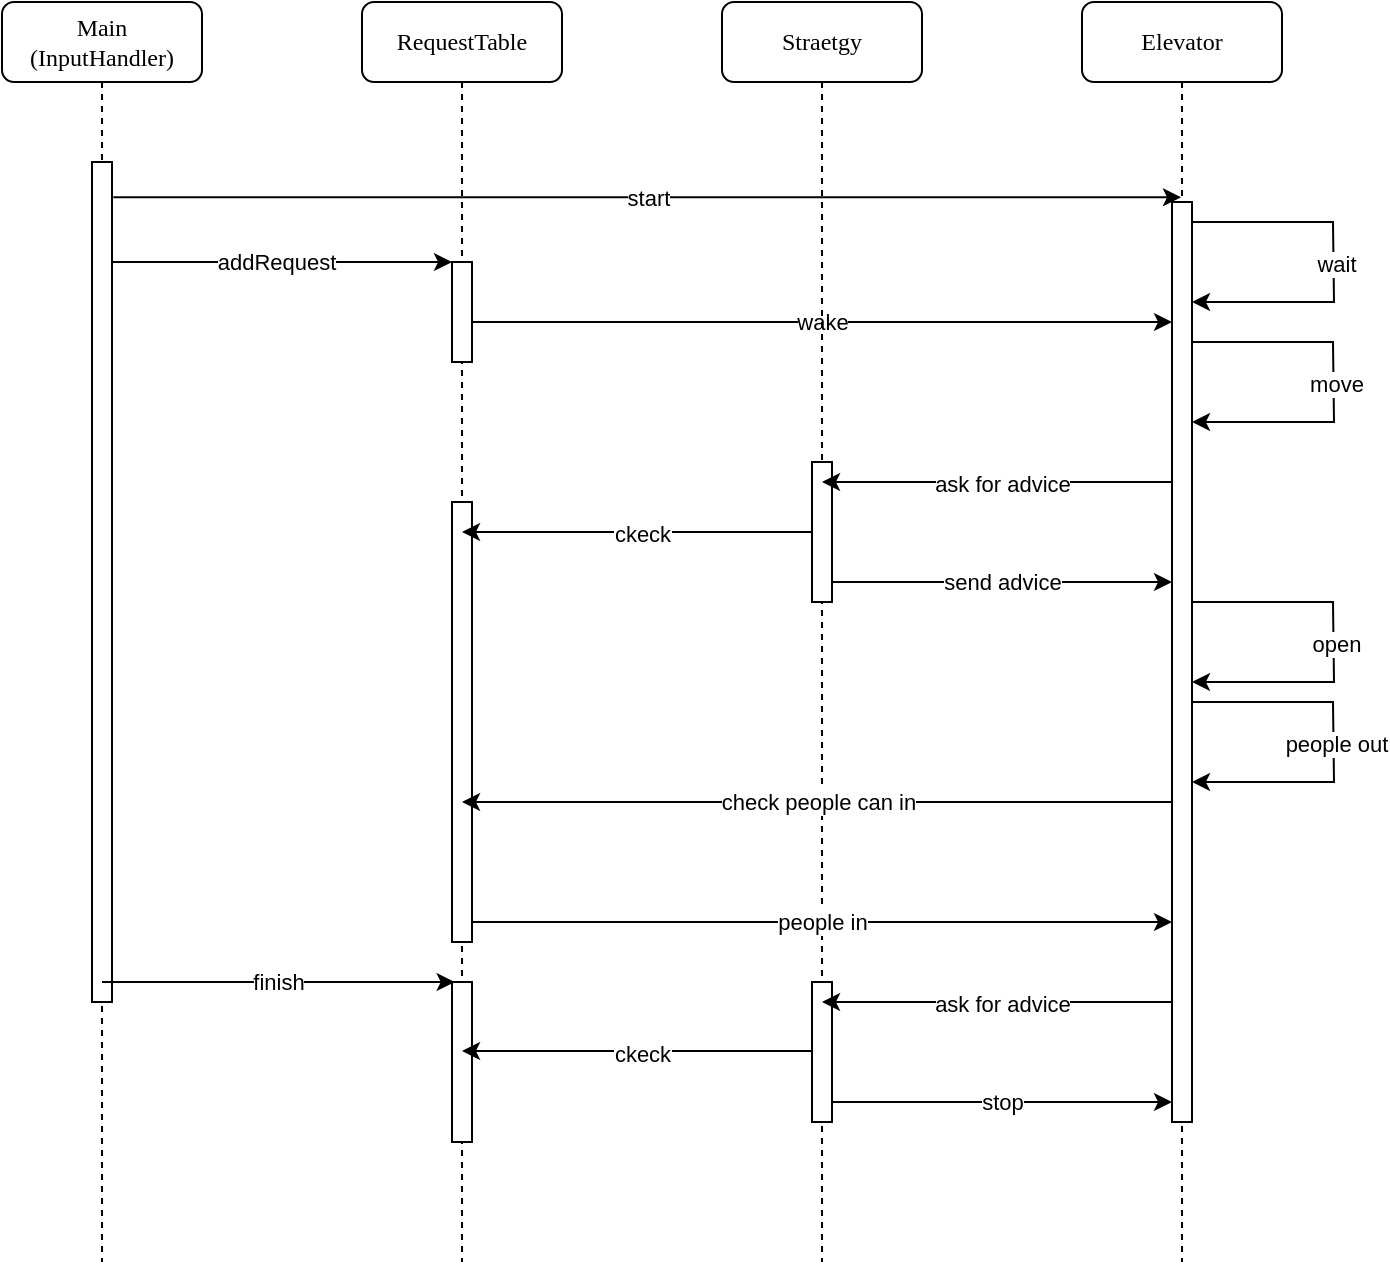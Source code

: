 <mxfile version="21.6.5" type="device">
  <diagram name="Page-1" id="13e1069c-82ec-6db2-03f1-153e76fe0fe0">
    <mxGraphModel dx="1461" dy="871" grid="1" gridSize="10" guides="1" tooltips="1" connect="1" arrows="1" fold="1" page="1" pageScale="1" pageWidth="1100" pageHeight="850" background="none" math="0" shadow="0">
      <root>
        <mxCell id="0" />
        <mxCell id="1" parent="0" />
        <mxCell id="7baba1c4bc27f4b0-2" value="RequestTable" style="shape=umlLifeline;perimeter=lifelinePerimeter;whiteSpace=wrap;html=1;container=1;collapsible=0;recursiveResize=0;outlineConnect=0;rounded=1;shadow=0;comic=0;labelBackgroundColor=none;strokeWidth=1;fontFamily=Verdana;fontSize=12;align=center;" parent="1" vertex="1">
          <mxGeometry x="280" y="80" width="100" height="630" as="geometry" />
        </mxCell>
        <mxCell id="H6w0YPkPLLcFrznPeQvM-8" value="" style="html=1;points=[];perimeter=orthogonalPerimeter;outlineConnect=0;targetShapes=umlLifeline;portConstraint=eastwest;newEdgeStyle={&quot;edgeStyle&quot;:&quot;elbowEdgeStyle&quot;,&quot;elbow&quot;:&quot;vertical&quot;,&quot;curved&quot;:0,&quot;rounded&quot;:0};" vertex="1" parent="7baba1c4bc27f4b0-2">
          <mxGeometry x="45" y="130" width="10" height="50" as="geometry" />
        </mxCell>
        <mxCell id="H6w0YPkPLLcFrznPeQvM-18" value="" style="endArrow=classic;html=1;rounded=0;" edge="1" parent="7baba1c4bc27f4b0-2" target="H6w0YPkPLLcFrznPeQvM-1">
          <mxGeometry relative="1" as="geometry">
            <mxPoint x="55" y="160" as="sourcePoint" />
            <mxPoint x="155" y="160" as="targetPoint" />
          </mxGeometry>
        </mxCell>
        <mxCell id="H6w0YPkPLLcFrznPeQvM-19" value="wake" style="edgeLabel;resizable=0;html=1;align=center;verticalAlign=middle;" connectable="0" vertex="1" parent="H6w0YPkPLLcFrznPeQvM-18">
          <mxGeometry relative="1" as="geometry" />
        </mxCell>
        <mxCell id="H6w0YPkPLLcFrznPeQvM-37" value="" style="html=1;points=[];perimeter=orthogonalPerimeter;outlineConnect=0;targetShapes=umlLifeline;portConstraint=eastwest;newEdgeStyle={&quot;edgeStyle&quot;:&quot;elbowEdgeStyle&quot;,&quot;elbow&quot;:&quot;vertical&quot;,&quot;curved&quot;:0,&quot;rounded&quot;:0};" vertex="1" parent="7baba1c4bc27f4b0-2">
          <mxGeometry x="45" y="250" width="10" height="220" as="geometry" />
        </mxCell>
        <mxCell id="H6w0YPkPLLcFrznPeQvM-63" value="" style="html=1;points=[];perimeter=orthogonalPerimeter;outlineConnect=0;targetShapes=umlLifeline;portConstraint=eastwest;newEdgeStyle={&quot;edgeStyle&quot;:&quot;elbowEdgeStyle&quot;,&quot;elbow&quot;:&quot;vertical&quot;,&quot;curved&quot;:0,&quot;rounded&quot;:0};" vertex="1" parent="7baba1c4bc27f4b0-2">
          <mxGeometry x="45" y="490" width="10" height="80" as="geometry" />
        </mxCell>
        <mxCell id="H6w0YPkPLLcFrznPeQvM-10" value="" style="endArrow=classic;html=1;rounded=0;exitX=0.867;exitY=0.119;exitDx=0;exitDy=0;exitPerimeter=0;" edge="1" parent="7baba1c4bc27f4b0-2">
          <mxGeometry relative="1" as="geometry">
            <mxPoint x="-131.33" y="130.0" as="sourcePoint" />
            <mxPoint x="45" y="130.02" as="targetPoint" />
          </mxGeometry>
        </mxCell>
        <mxCell id="H6w0YPkPLLcFrznPeQvM-11" value="addRequest" style="edgeLabel;resizable=0;html=1;align=center;verticalAlign=middle;" connectable="0" vertex="1" parent="H6w0YPkPLLcFrznPeQvM-10">
          <mxGeometry relative="1" as="geometry" />
        </mxCell>
        <mxCell id="7baba1c4bc27f4b0-3" value="Straetgy" style="shape=umlLifeline;perimeter=lifelinePerimeter;whiteSpace=wrap;html=1;container=1;collapsible=0;recursiveResize=0;outlineConnect=0;rounded=1;shadow=0;comic=0;labelBackgroundColor=none;strokeWidth=1;fontFamily=Verdana;fontSize=12;align=center;" parent="1" vertex="1">
          <mxGeometry x="460" y="80" width="100" height="630" as="geometry" />
        </mxCell>
        <mxCell id="H6w0YPkPLLcFrznPeQvM-24" value="" style="html=1;points=[];perimeter=orthogonalPerimeter;outlineConnect=0;targetShapes=umlLifeline;portConstraint=eastwest;newEdgeStyle={&quot;edgeStyle&quot;:&quot;elbowEdgeStyle&quot;,&quot;elbow&quot;:&quot;vertical&quot;,&quot;curved&quot;:0,&quot;rounded&quot;:0};" vertex="1" parent="7baba1c4bc27f4b0-3">
          <mxGeometry x="45" y="230" width="10" height="70" as="geometry" />
        </mxCell>
        <mxCell id="H6w0YPkPLLcFrznPeQvM-72" value="" style="endArrow=classic;html=1;rounded=0;" edge="1" parent="7baba1c4bc27f4b0-3">
          <mxGeometry relative="1" as="geometry">
            <mxPoint x="55" y="550" as="sourcePoint" />
            <mxPoint x="225" y="550" as="targetPoint" />
          </mxGeometry>
        </mxCell>
        <mxCell id="H6w0YPkPLLcFrznPeQvM-73" value="stop" style="edgeLabel;resizable=0;html=1;align=center;verticalAlign=middle;" connectable="0" vertex="1" parent="H6w0YPkPLLcFrznPeQvM-72">
          <mxGeometry relative="1" as="geometry" />
        </mxCell>
        <mxCell id="H6w0YPkPLLcFrznPeQvM-74" value="" style="html=1;points=[];perimeter=orthogonalPerimeter;outlineConnect=0;targetShapes=umlLifeline;portConstraint=eastwest;newEdgeStyle={&quot;edgeStyle&quot;:&quot;elbowEdgeStyle&quot;,&quot;elbow&quot;:&quot;vertical&quot;,&quot;curved&quot;:0,&quot;rounded&quot;:0};" vertex="1" parent="7baba1c4bc27f4b0-3">
          <mxGeometry x="45" y="490" width="10" height="70" as="geometry" />
        </mxCell>
        <mxCell id="H6w0YPkPLLcFrznPeQvM-77" style="edgeStyle=elbowEdgeStyle;rounded=0;orthogonalLoop=1;jettySize=auto;html=1;elbow=vertical;curved=0;" edge="1" parent="7baba1c4bc27f4b0-3">
          <mxGeometry relative="1" as="geometry">
            <mxPoint x="45" y="524.5" as="sourcePoint" />
            <mxPoint x="-130" y="524.5" as="targetPoint" />
          </mxGeometry>
        </mxCell>
        <mxCell id="H6w0YPkPLLcFrznPeQvM-78" value="ckeck" style="edgeLabel;html=1;align=center;verticalAlign=middle;resizable=0;points=[];" vertex="1" connectable="0" parent="H6w0YPkPLLcFrznPeQvM-77">
          <mxGeometry x="-0.028" y="1" relative="1" as="geometry">
            <mxPoint as="offset" />
          </mxGeometry>
        </mxCell>
        <mxCell id="7baba1c4bc27f4b0-4" value="Elevator" style="shape=umlLifeline;perimeter=lifelinePerimeter;whiteSpace=wrap;html=1;container=1;collapsible=0;recursiveResize=0;outlineConnect=0;rounded=1;shadow=0;comic=0;labelBackgroundColor=none;strokeWidth=1;fontFamily=Verdana;fontSize=12;align=center;" parent="1" vertex="1">
          <mxGeometry x="640" y="80" width="100" height="630" as="geometry" />
        </mxCell>
        <mxCell id="H6w0YPkPLLcFrznPeQvM-1" value="" style="html=1;points=[];perimeter=orthogonalPerimeter;outlineConnect=0;targetShapes=umlLifeline;portConstraint=eastwest;newEdgeStyle={&quot;edgeStyle&quot;:&quot;elbowEdgeStyle&quot;,&quot;elbow&quot;:&quot;vertical&quot;,&quot;curved&quot;:0,&quot;rounded&quot;:0};" vertex="1" parent="7baba1c4bc27f4b0-4">
          <mxGeometry x="45" y="100" width="10" height="460" as="geometry" />
        </mxCell>
        <mxCell id="H6w0YPkPLLcFrznPeQvM-26" value="" style="endArrow=classic;html=1;rounded=0;" edge="1" parent="7baba1c4bc27f4b0-4">
          <mxGeometry relative="1" as="geometry">
            <mxPoint x="45" y="240" as="sourcePoint" />
            <mxPoint x="-130" y="240" as="targetPoint" />
          </mxGeometry>
        </mxCell>
        <mxCell id="H6w0YPkPLLcFrznPeQvM-28" value="ask for advice" style="edgeLabel;html=1;align=center;verticalAlign=middle;resizable=0;points=[];" vertex="1" connectable="0" parent="H6w0YPkPLLcFrznPeQvM-26">
          <mxGeometry x="-0.025" y="1" relative="1" as="geometry">
            <mxPoint as="offset" />
          </mxGeometry>
        </mxCell>
        <mxCell id="H6w0YPkPLLcFrznPeQvM-31" value="" style="endArrow=classic;html=1;rounded=0;" edge="1" parent="7baba1c4bc27f4b0-4" source="H6w0YPkPLLcFrznPeQvM-24">
          <mxGeometry relative="1" as="geometry">
            <mxPoint x="-120" y="290" as="sourcePoint" />
            <mxPoint x="45" y="290" as="targetPoint" />
          </mxGeometry>
        </mxCell>
        <mxCell id="H6w0YPkPLLcFrznPeQvM-32" value="send advice" style="edgeLabel;resizable=0;html=1;align=center;verticalAlign=middle;" connectable="0" vertex="1" parent="H6w0YPkPLLcFrznPeQvM-31">
          <mxGeometry relative="1" as="geometry" />
        </mxCell>
        <mxCell id="H6w0YPkPLLcFrznPeQvM-35" value="" style="endArrow=classic;html=1;rounded=0;exitX=0.5;exitY=0.174;exitDx=0;exitDy=0;exitPerimeter=0;" edge="1" parent="7baba1c4bc27f4b0-4">
          <mxGeometry width="50" height="50" relative="1" as="geometry">
            <mxPoint x="55.5" y="300.04" as="sourcePoint" />
            <mxPoint x="55" y="340" as="targetPoint" />
            <Array as="points">
              <mxPoint x="125.5" y="300" />
              <mxPoint x="126" y="340" />
            </Array>
          </mxGeometry>
        </mxCell>
        <mxCell id="H6w0YPkPLLcFrznPeQvM-36" value="open" style="edgeLabel;html=1;align=center;verticalAlign=middle;resizable=0;points=[];" vertex="1" connectable="0" parent="H6w0YPkPLLcFrznPeQvM-35">
          <mxGeometry x="0.002" y="1" relative="1" as="geometry">
            <mxPoint as="offset" />
          </mxGeometry>
        </mxCell>
        <mxCell id="H6w0YPkPLLcFrznPeQvM-40" value="" style="endArrow=classic;html=1;rounded=0;exitX=0.5;exitY=0.174;exitDx=0;exitDy=0;exitPerimeter=0;" edge="1" parent="7baba1c4bc27f4b0-4">
          <mxGeometry width="50" height="50" relative="1" as="geometry">
            <mxPoint x="55.5" y="350.04" as="sourcePoint" />
            <mxPoint x="55" y="390" as="targetPoint" />
            <Array as="points">
              <mxPoint x="125.5" y="350" />
              <mxPoint x="126" y="390" />
            </Array>
          </mxGeometry>
        </mxCell>
        <mxCell id="H6w0YPkPLLcFrznPeQvM-41" value="people out" style="edgeLabel;html=1;align=center;verticalAlign=middle;resizable=0;points=[];" vertex="1" connectable="0" parent="H6w0YPkPLLcFrznPeQvM-40">
          <mxGeometry x="0.002" y="1" relative="1" as="geometry">
            <mxPoint as="offset" />
          </mxGeometry>
        </mxCell>
        <mxCell id="H6w0YPkPLLcFrznPeQvM-42" value="" style="endArrow=classic;html=1;rounded=0;" edge="1" parent="7baba1c4bc27f4b0-4" target="7baba1c4bc27f4b0-2">
          <mxGeometry relative="1" as="geometry">
            <mxPoint x="45" y="400" as="sourcePoint" />
            <mxPoint x="-45" y="400" as="targetPoint" />
          </mxGeometry>
        </mxCell>
        <mxCell id="H6w0YPkPLLcFrznPeQvM-43" value="check people can in" style="edgeLabel;resizable=0;html=1;align=center;verticalAlign=middle;" connectable="0" vertex="1" parent="H6w0YPkPLLcFrznPeQvM-42">
          <mxGeometry relative="1" as="geometry" />
        </mxCell>
        <mxCell id="H6w0YPkPLLcFrznPeQvM-79" value="" style="endArrow=classic;html=1;rounded=0;exitX=0.5;exitY=0.174;exitDx=0;exitDy=0;exitPerimeter=0;" edge="1" parent="7baba1c4bc27f4b0-4">
          <mxGeometry width="50" height="50" relative="1" as="geometry">
            <mxPoint x="55.5" y="110.04" as="sourcePoint" />
            <mxPoint x="55" y="150" as="targetPoint" />
            <Array as="points">
              <mxPoint x="125.5" y="110" />
              <mxPoint x="126" y="150" />
            </Array>
          </mxGeometry>
        </mxCell>
        <mxCell id="H6w0YPkPLLcFrznPeQvM-80" value="wait" style="edgeLabel;html=1;align=center;verticalAlign=middle;resizable=0;points=[];" vertex="1" connectable="0" parent="H6w0YPkPLLcFrznPeQvM-79">
          <mxGeometry x="0.002" y="1" relative="1" as="geometry">
            <mxPoint as="offset" />
          </mxGeometry>
        </mxCell>
        <mxCell id="7baba1c4bc27f4b0-8" value="Main&lt;br&gt;(InputHandler)" style="shape=umlLifeline;perimeter=lifelinePerimeter;whiteSpace=wrap;html=1;container=1;collapsible=0;recursiveResize=0;outlineConnect=0;rounded=1;shadow=0;comic=0;labelBackgroundColor=none;strokeWidth=1;fontFamily=Verdana;fontSize=12;align=center;" parent="1" vertex="1">
          <mxGeometry x="100" y="80" width="100" height="630" as="geometry" />
        </mxCell>
        <mxCell id="7baba1c4bc27f4b0-9" value="" style="html=1;points=[];perimeter=orthogonalPerimeter;rounded=0;shadow=0;comic=0;labelBackgroundColor=none;strokeWidth=1;fontFamily=Verdana;fontSize=12;align=center;" parent="7baba1c4bc27f4b0-8" vertex="1">
          <mxGeometry x="45" y="80" width="10" height="420" as="geometry" />
        </mxCell>
        <mxCell id="H6w0YPkPLLcFrznPeQvM-6" value="" style="endArrow=classic;html=1;rounded=0;exitX=1.067;exitY=0.042;exitDx=0;exitDy=0;exitPerimeter=0;" edge="1" parent="1" source="7baba1c4bc27f4b0-9" target="7baba1c4bc27f4b0-4">
          <mxGeometry relative="1" as="geometry">
            <mxPoint x="230" y="180" as="sourcePoint" />
            <mxPoint x="250" y="180" as="targetPoint" />
          </mxGeometry>
        </mxCell>
        <mxCell id="H6w0YPkPLLcFrznPeQvM-7" value="start" style="edgeLabel;resizable=0;html=1;align=center;verticalAlign=middle;" connectable="0" vertex="1" parent="H6w0YPkPLLcFrznPeQvM-6">
          <mxGeometry relative="1" as="geometry">
            <mxPoint as="offset" />
          </mxGeometry>
        </mxCell>
        <mxCell id="H6w0YPkPLLcFrznPeQvM-22" value="" style="endArrow=classic;html=1;rounded=0;exitX=0.5;exitY=0.174;exitDx=0;exitDy=0;exitPerimeter=0;" edge="1" parent="1" target="H6w0YPkPLLcFrznPeQvM-1">
          <mxGeometry width="50" height="50" relative="1" as="geometry">
            <mxPoint x="695.5" y="250.04" as="sourcePoint" />
            <mxPoint x="695" y="310" as="targetPoint" />
            <Array as="points">
              <mxPoint x="765.5" y="250" />
              <mxPoint x="766" y="290" />
            </Array>
          </mxGeometry>
        </mxCell>
        <mxCell id="H6w0YPkPLLcFrznPeQvM-23" value="move" style="edgeLabel;html=1;align=center;verticalAlign=middle;resizable=0;points=[];" vertex="1" connectable="0" parent="H6w0YPkPLLcFrznPeQvM-22">
          <mxGeometry x="0.002" y="1" relative="1" as="geometry">
            <mxPoint as="offset" />
          </mxGeometry>
        </mxCell>
        <mxCell id="H6w0YPkPLLcFrznPeQvM-29" style="edgeStyle=elbowEdgeStyle;rounded=0;orthogonalLoop=1;jettySize=auto;html=1;elbow=vertical;curved=0;" edge="1" parent="1" source="H6w0YPkPLLcFrznPeQvM-24" target="7baba1c4bc27f4b0-2">
          <mxGeometry relative="1" as="geometry" />
        </mxCell>
        <mxCell id="H6w0YPkPLLcFrznPeQvM-30" value="ckeck" style="edgeLabel;html=1;align=center;verticalAlign=middle;resizable=0;points=[];" vertex="1" connectable="0" parent="H6w0YPkPLLcFrznPeQvM-29">
          <mxGeometry x="-0.028" y="1" relative="1" as="geometry">
            <mxPoint as="offset" />
          </mxGeometry>
        </mxCell>
        <mxCell id="H6w0YPkPLLcFrznPeQvM-60" value="" style="endArrow=classic;html=1;rounded=0;" edge="1" parent="1">
          <mxGeometry relative="1" as="geometry">
            <mxPoint x="335" y="540" as="sourcePoint" />
            <mxPoint x="685" y="540" as="targetPoint" />
          </mxGeometry>
        </mxCell>
        <mxCell id="H6w0YPkPLLcFrznPeQvM-61" value="people in" style="edgeLabel;resizable=0;html=1;align=center;verticalAlign=middle;" connectable="0" vertex="1" parent="H6w0YPkPLLcFrznPeQvM-60">
          <mxGeometry relative="1" as="geometry" />
        </mxCell>
        <mxCell id="H6w0YPkPLLcFrznPeQvM-68" value="" style="endArrow=classic;html=1;rounded=0;exitX=0.867;exitY=0.119;exitDx=0;exitDy=0;exitPerimeter=0;" edge="1" parent="1">
          <mxGeometry relative="1" as="geometry">
            <mxPoint x="150.0" y="570" as="sourcePoint" />
            <mxPoint x="326.33" y="570.02" as="targetPoint" />
          </mxGeometry>
        </mxCell>
        <mxCell id="H6w0YPkPLLcFrznPeQvM-69" value="finish" style="edgeLabel;resizable=0;html=1;align=center;verticalAlign=middle;" connectable="0" vertex="1" parent="H6w0YPkPLLcFrznPeQvM-68">
          <mxGeometry relative="1" as="geometry" />
        </mxCell>
        <mxCell id="H6w0YPkPLLcFrznPeQvM-75" value="" style="endArrow=classic;html=1;rounded=0;" edge="1" parent="1">
          <mxGeometry relative="1" as="geometry">
            <mxPoint x="685" y="580" as="sourcePoint" />
            <mxPoint x="510" y="580" as="targetPoint" />
          </mxGeometry>
        </mxCell>
        <mxCell id="H6w0YPkPLLcFrznPeQvM-76" value="ask for advice" style="edgeLabel;html=1;align=center;verticalAlign=middle;resizable=0;points=[];" vertex="1" connectable="0" parent="H6w0YPkPLLcFrznPeQvM-75">
          <mxGeometry x="-0.025" y="1" relative="1" as="geometry">
            <mxPoint as="offset" />
          </mxGeometry>
        </mxCell>
      </root>
    </mxGraphModel>
  </diagram>
</mxfile>

